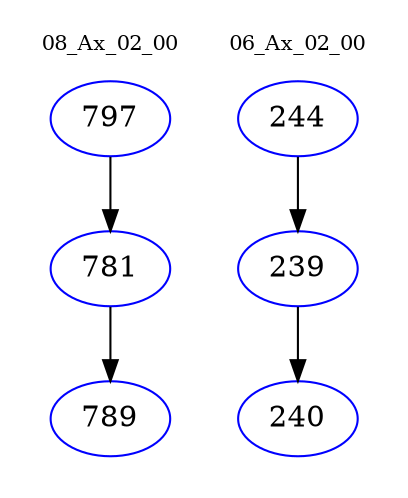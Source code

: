 digraph{
subgraph cluster_0 {
color = white
label = "08_Ax_02_00";
fontsize=10;
T0_797 [label="797", color="blue"]
T0_797 -> T0_781 [color="black"]
T0_781 [label="781", color="blue"]
T0_781 -> T0_789 [color="black"]
T0_789 [label="789", color="blue"]
}
subgraph cluster_1 {
color = white
label = "06_Ax_02_00";
fontsize=10;
T1_244 [label="244", color="blue"]
T1_244 -> T1_239 [color="black"]
T1_239 [label="239", color="blue"]
T1_239 -> T1_240 [color="black"]
T1_240 [label="240", color="blue"]
}
}
